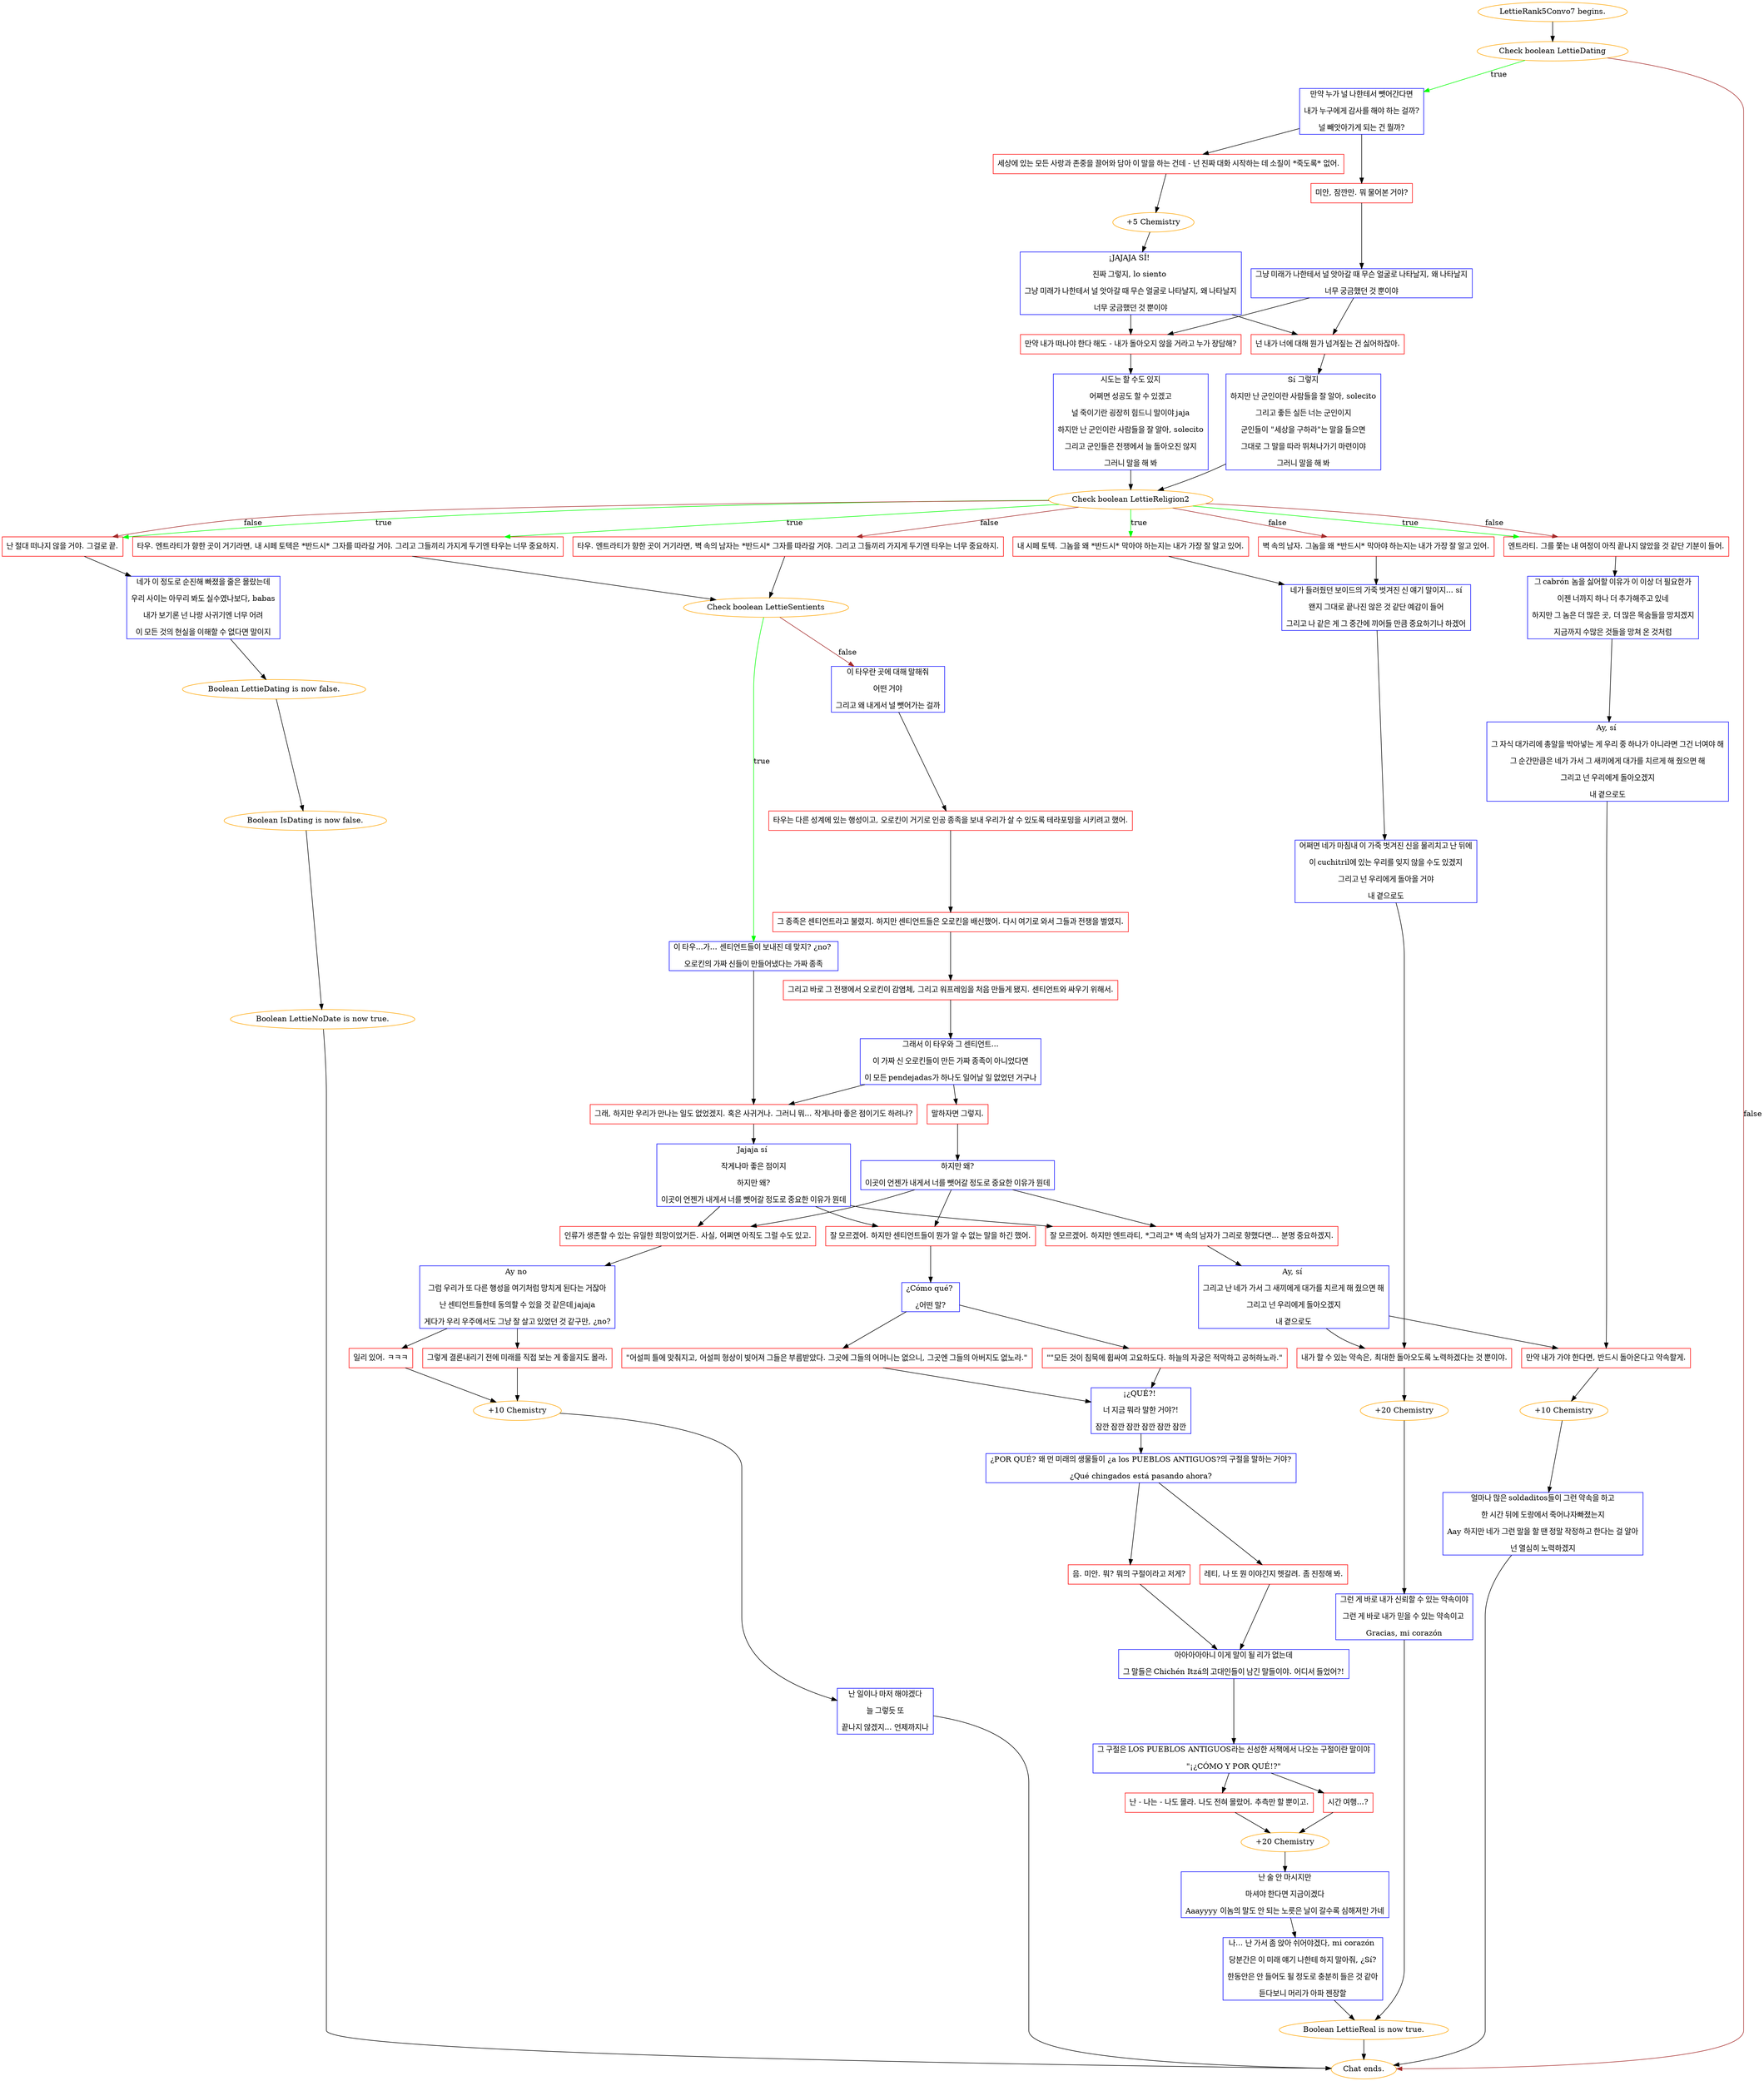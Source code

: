 digraph {
	"LettieRank5Convo7 begins." [color=orange];
		"LettieRank5Convo7 begins." -> j4288606571;
	j4288606571 [label="Check boolean LettieDating",color=orange];
		j4288606571 -> j3445440466 [label=true,color=green];
		j4288606571 -> "Chat ends." [label=false,color=brown];
	j3445440466 [label="만약 누가 널 나한테서 뺏어간다면
내가 누구에게 감사를 해야 하는 걸까?
널 빼앗아가게 되는 건 뭘까?",shape=box,color=blue];
		j3445440466 -> j3432620057;
		j3445440466 -> j3754707069;
	"Chat ends." [color=orange];
	j3432620057 [label="세상에 있는 모든 사랑과 존중을 끌어와 담아 이 말을 하는 건데 - 넌 진짜 대화 시작하는 데 소질이 *죽도록* 없어.",shape=box,color=red];
		j3432620057 -> j3532242843;
	j3754707069 [label="미안, 잠깐만. 뭐 물어본 거야?",shape=box,color=red];
		j3754707069 -> j4036506321;
	j3532242843 [label="+5 Chemistry",color=orange];
		j3532242843 -> j2913246160;
	j4036506321 [label="그냥 미래가 나한테서 널 앗아갈 때 무슨 얼굴로 나타날지, 왜 나타날지
너무 궁금했던 것 뿐이야",shape=box,color=blue];
		j4036506321 -> j3030281342;
		j4036506321 -> j3443975576;
	j2913246160 [label="¡JAJAJA SÍ! 
진짜 그렇지, lo siento 
그냥 미래가 나한테서 널 앗아갈 때 무슨 얼굴로 나타날지, 왜 나타날지
너무 궁금했던 것 뿐이야",shape=box,color=blue];
		j2913246160 -> j3030281342;
		j2913246160 -> j3443975576;
	j3030281342 [label="만약 내가 떠나야 한다 해도 - 내가 돌아오지 않을 거라고 누가 장담해?",shape=box,color=red];
		j3030281342 -> j1358575766;
	j3443975576 [label="넌 내가 너에 대해 뭔가 넘겨짚는 건 싫어하잖아.",shape=box,color=red];
		j3443975576 -> j2126132553;
	j1358575766 [label="시도는 할 수도 있지
어쩌면 성공도 할 수 있겠고
널 죽이기란 굉장히 힘드니 말이야 jaja
하지만 난 군인이란 사람들을 잘 알아, solecito
그리고 군인들은 전쟁에서 늘 돌아오진 않지
그러니 말을 해 봐",shape=box,color=blue];
		j1358575766 -> j3234434887;
	j2126132553 [label="Sí 그렇지
하지만 난 군인이란 사람들을 잘 알아, solecito
그리고 좋든 실든 너는 군인이지
군인들이 \"세상을 구하라\"는 말을 들으면
그대로 그 말을 따라 뛰쳐나가기 마련이야
그러니 말을 해 봐",shape=box,color=blue];
		j2126132553 -> j3234434887;
	j3234434887 [label="Check boolean LettieReligion2",color=orange];
		j3234434887 -> j2604066953 [label=true,color=green];
		j3234434887 -> j3972262318 [label=true,color=green];
		j3234434887 -> j2995726420 [label=true,color=green];
		j3234434887 -> j2826102183 [label=true,color=green];
		j3234434887 -> j2604066953 [label=false,color=brown];
		j3234434887 -> j1979818044 [label=false,color=brown];
		j3234434887 -> j4022581345 [label=false,color=brown];
		j3234434887 -> j2826102183 [label=false,color=brown];
	j2604066953 [label="엔트라티. 그를 쫓는 내 여정이 아직 끝나지 않았을 것 같단 기분이 들어.",shape=box,color=red];
		j2604066953 -> j13558527;
	j3972262318 [label="내 시페 토텍. 그놈을 왜 *반드시* 막아야 하는지는 내가 가장 잘 알고 있어.",shape=box,color=red];
		j3972262318 -> j3941813428;
	j2995726420 [label="타우. 엔트라티가 향한 곳이 거기라면, 내 시페 토텍은 *반드시* 그자를 따라갈 거야. 그리고 그들끼리 가지게 두기엔 타우는 너무 중요하지.",shape=box,color=red];
		j2995726420 -> j3204689239;
	j2826102183 [label="난 절대 떠나지 않을 거야. 그걸로 끝.",shape=box,color=red];
		j2826102183 -> j2295336819;
	j1979818044 [label="벽 속의 남자. 그놈을 왜 *반드시* 막아야 하는지는 내가 가장 잘 알고 있어.",shape=box,color=red];
		j1979818044 -> j3941813428;
	j4022581345 [label="타우. 엔트라티가 향한 곳이 거기라면, 벽 속의 남자는 *반드시* 그자를 따라갈 거야. 그리고 그들끼리 가지게 두기엔 타우는 너무 중요하지.",shape=box,color=red];
		j4022581345 -> j3204689239;
	j13558527 [label="그 cabrón 놈을 싫어할 이유가 이 이상 더 필요한가
이젠 너까지 하나 더 추가해주고 있네
하지만 그 놈은 더 많은 곳, 더 많은 목숨들을 망치겠지
지금까지 수많은 것들을 망쳐 온 것처럼",shape=box,color=blue];
		j13558527 -> j2578067342;
	j3941813428 [label="네가 들려줬던 보이드의 가죽 벗겨진 신 얘기 말이지... sí
왠지 그대로 끝나진 않은 것 같단 예감이 들어
그리고 나 같은 게 그 중간에 끼어들 만큼 중요하기나 하겠어",shape=box,color=blue];
		j3941813428 -> j4196002371;
	j3204689239 [label="Check boolean LettieSentients",color=orange];
		j3204689239 -> j2743092365 [label=true,color=green];
		j3204689239 -> j2169532571 [label=false,color=brown];
	j2295336819 [label="네가 이 정도로 순진해 빠졌을 줄은 몰랐는데
우리 사이는 아무리 봐도 실수였나보다, babas
내가 보기론 넌 나랑 사귀기엔 너무 어려
이 모든 것의 현실을 이해할 수 없다면 말이지",shape=box,color=blue];
		j2295336819 -> j2548450594;
	j2578067342 [label="Ay, sí 
그 자식 대가리에 총알을 박아넣는 게 우리 중 하나가 아니라면 그건 너여야 해
그 순간만큼은 네가 가서 그 새끼에게 대가를 치르게 해 줬으면 해
그리고 넌 우리에게 돌아오겠지
내 곁으로도",shape=box,color=blue];
		j2578067342 -> j942786008;
	j4196002371 [label="어쩌면 네가 마침내 이 가죽 벗겨진 신을 물리치고 난 뒤에
이 cuchitril에 있는 우리를 잊지 않을 수도 있겠지
그리고 넌 우리에게 돌아올 거야
내 곁으로도",shape=box,color=blue];
		j4196002371 -> j547321535;
	j2743092365 [label="이 타우...가... 센티언트들이 보내진 데 맞지? ¿no? 
오로킨의 가짜 신들이 만들어냈다는 가짜 종족",shape=box,color=blue];
		j2743092365 -> j2857145960;
	j2169532571 [label="이 타우란 곳에 대해 말해줘
어떤 거야
그리고 왜 내게서 널 뺏어가는 걸까",shape=box,color=blue];
		j2169532571 -> j256953912;
	j2548450594 [label="Boolean LettieDating is now false.",color=orange];
		j2548450594 -> j4086907321;
	j942786008 [label="만약 내가 가야 한다면, 반드시 돌아온다고 약속할게.",shape=box,color=red];
		j942786008 -> j2065420372;
	j547321535 [label="내가 할 수 있는 약속은, 최대한 돌아오도록 노력하겠다는 것 뿐이야.",shape=box,color=red];
		j547321535 -> j965419325;
	j2857145960 [label="그래, 하지만 우리가 만나는 일도 없었겠지. 혹은 사귀거나. 그러니 뭐... 작게나마 좋은 점이기도 하려나?",shape=box,color=red];
		j2857145960 -> j3483183378;
	j256953912 [label="타우는 다른 성계에 있는 행성이고, 오로킨이 거기로 인공 종족을 보내 우리가 살 수 있도록 테라포밍을 시키려고 했어.",shape=box,color=red];
		j256953912 -> j788545503;
	j4086907321 [label="Boolean IsDating is now false.",color=orange];
		j4086907321 -> j2703113057;
	j2065420372 [label="+10 Chemistry",color=orange];
		j2065420372 -> j2574201031;
	j965419325 [label="+20 Chemistry",color=orange];
		j965419325 -> j217302475;
	j3483183378 [label="Jajaja sí 
작게나마 좋은 점이지
하지만 왜?
이곳이 언젠가 내게서 너를 뺏어갈 정도로 중요한 이유가 뭔데",shape=box,color=blue];
		j3483183378 -> j413131160;
		j3483183378 -> j778530408;
		j3483183378 -> j1922334617;
	j788545503 [label="그 종족은 센티언트라고 불렸지. 하지만 센티언트들은 오로킨을 배신했어. 다시 여기로 와서 그들과 전쟁을 벌였지.",shape=box,color=red];
		j788545503 -> j4178462262;
	j2703113057 [label="Boolean LettieNoDate is now true.",color=orange];
		j2703113057 -> "Chat ends.";
	j2574201031 [label="얼마나 많은 soldaditos들이 그런 약속을 하고
한 시간 뒤에 도랑에서 죽어나자빠졌는지
Aay 하지만 네가 그런 말을 할 땐 정말 작정하고 한다는 걸 알아
넌 열심히 노력하겠지",shape=box,color=blue];
		j2574201031 -> "Chat ends.";
	j217302475 [label="그런 게 바로 내가 신뢰할 수 있는 약속이야
그런 게 바로 내가 믿을 수 있는 약속이고 
Gracias, mi corazón",shape=box,color=blue];
		j217302475 -> j1472871842;
	j413131160 [label="잘 모르겠어. 하지만 엔트라티, *그리고* 벽 속의 남자가 그리로 향했다면... 분명 중요하겠지.",shape=box,color=red];
		j413131160 -> j233934112;
	j778530408 [label="인류가 생존할 수 있는 유일한 희망이었거든. 사실, 어쩌면 아직도 그럴 수도 있고.",shape=box,color=red];
		j778530408 -> j3737384467;
	j1922334617 [label="잘 모르겠어. 하지만 센티언트들이 뭔가 알 수 없는 말을 하긴 했어.",shape=box,color=red];
		j1922334617 -> j1062253287;
	j4178462262 [label="그리고 바로 그 전쟁에서 오로킨이 감염체, 그리고 워프레임을 처음 만들게 됐지. 센티언트와 싸우기 위해서.",shape=box,color=red];
		j4178462262 -> j2579637470;
	j1472871842 [label="Boolean LettieReal is now true.",color=orange];
		j1472871842 -> "Chat ends.";
	j233934112 [label="Ay, sí 
그리고 난 네가 가서 그 새끼에게 대가를 치르게 해 줬으면 해
그리고 넌 우리에게 돌아오겠지
내 곁으로도",shape=box,color=blue];
		j233934112 -> j942786008;
		j233934112 -> j547321535;
	j3737384467 [label="Ay no 
그럼 우리가 또 다른 행성을 여기처럼 망치게 된다는 거잖아
난 센티언트들한테 동의할 수 있을 것 같은데 jajaja
게다가 우리 우주에서도 그냥 잘 살고 있었던 것 같구만, ¿no?",shape=box,color=blue];
		j3737384467 -> j2202311942;
		j3737384467 -> j424039519;
	j1062253287 [label="¿Cómo qué? 
¿어떤 말?",shape=box,color=blue];
		j1062253287 -> j3807925115;
		j1062253287 -> j696124797;
	j2579637470 [label="그래서 이 타우와 그 센티언트...
이 가짜 신 오로킨들이 만든 가짜 종족이 아니었다면
이 모든 pendejadas가 하나도 일어날 일 없었던 거구나",shape=box,color=blue];
		j2579637470 -> j2857145960;
		j2579637470 -> j723926929;
	j2202311942 [label="일리 있어. ㅋㅋㅋ",shape=box,color=red];
		j2202311942 -> j2355703887;
	j424039519 [label="그렇게 결론내리기 전에 미래를 직접 보는 게 좋을지도 몰라.",shape=box,color=red];
		j424039519 -> j2355703887;
	j3807925115 [label="\"\"모든 것이 침묵에 휩싸여 고요하도다. 하늘의 자궁은 적막하고 공허하노라.\"",shape=box,color=red];
		j3807925115 -> j2565917978;
	j696124797 [label="\"어설피 틀에 맞춰지고, 어설피 형상이 빚어져 그들은 부름받았다. 그곳에 그들의 어머니는 없으니, 그곳엔 그들의 아버지도 없노라.\"",shape=box,color=red];
		j696124797 -> j2565917978;
	j723926929 [label="말하자면 그렇지.",shape=box,color=red];
		j723926929 -> j3204282756;
	j2355703887 [label="+10 Chemistry",color=orange];
		j2355703887 -> j827949738;
	j2565917978 [label="¡¿QUÉ?! 
너 지금 뭐라 말한 거야?!
잠깐 잠깐 잠깐 잠깐 잠깐 잠깐",shape=box,color=blue];
		j2565917978 -> j1503413064;
	j3204282756 [label="하지만 왜?
이곳이 언젠가 내게서 너를 뺏어갈 정도로 중요한 이유가 뭔데",shape=box,color=blue];
		j3204282756 -> j413131160;
		j3204282756 -> j778530408;
		j3204282756 -> j1922334617;
	j827949738 [label="난 일이나 마저 해야겠다
늘 그렇듯 또
끝나지 않겠지... 언제까지나",shape=box,color=blue];
		j827949738 -> "Chat ends.";
	j1503413064 [label="¿POR QUÉ? 왜 먼 미래의 생물들이 ¿a los PUEBLOS ANTIGUOS?의 구절을 말하는 거야?
¿Qué chingados está pasando ahora?",shape=box,color=blue];
		j1503413064 -> j3563536174;
		j1503413064 -> j827569757;
	j3563536174 [label="음. 미안. 뭐? 뭐의 구절이라고 저게?",shape=box,color=red];
		j3563536174 -> j2072208416;
	j827569757 [label="레티, 나 또 뭔 이야긴지 헷갈려. 좀 진정해 봐.",shape=box,color=red];
		j827569757 -> j2072208416;
	j2072208416 [label="아아아아아니 이게 말이 될 리가 없는데
그 말들은 Chichén Itzá의 고대인들이 남긴 말들이야. 어디서 들었어?!",shape=box,color=blue];
		j2072208416 -> j1144479998;
	j1144479998 [label="그 구절은 LOS PUEBLOS ANTIGUOS라는 신성한 서책에서 나오는 구절이란 말이야
\"¡¿CÓMO Y POR QUÉ!?\"",shape=box,color=blue];
		j1144479998 -> j1791475344;
		j1144479998 -> j72179028;
	j1791475344 [label="난 - 나는 - 나도 몰라. 나도 전혀 몰랐어. 추측만 할 뿐이고.",shape=box,color=red];
		j1791475344 -> j582603657;
	j72179028 [label="시간 여행...?",shape=box,color=red];
		j72179028 -> j582603657;
	j582603657 [label="+20 Chemistry",color=orange];
		j582603657 -> j2421639465;
	j2421639465 [label="난 술 안 마시지만
마셔야 한다면 지금이겠다
Aaayyyy 이놈의 말도 안 되는 노릇은 날이 갈수록 심해져만 가네",shape=box,color=blue];
		j2421639465 -> j529554925;
	j529554925 [label="나... 난 가서 좀 앉아 쉬어야겠다, mi corazón 
당분간은 이 미래 얘기 나한테 하지 말아줘, ¿Sí?
한동안은 안 들어도 될 정도로 충분히 들은 것 같아
듣다보니 머리가 아파 젠장할",shape=box,color=blue];
		j529554925 -> j1472871842;
}